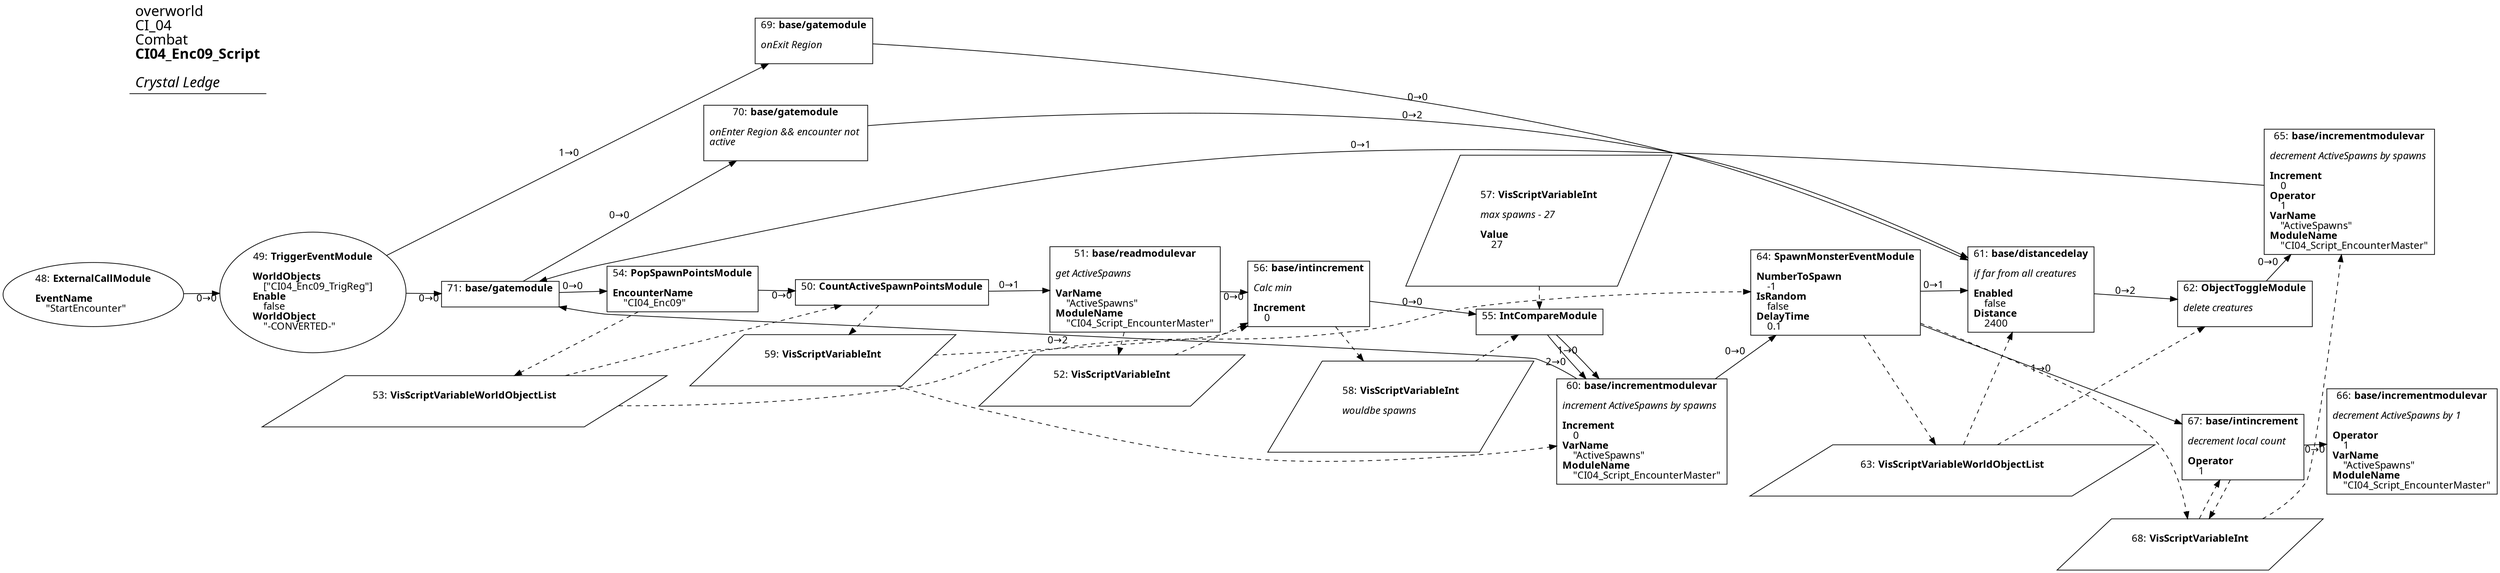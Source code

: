 digraph {
    layout = fdp;
    overlap = prism;
    sep = "+16";
    splines = spline;

    node [ shape = box ];

    graph [ fontname = "Segoe UI" ];
    node [ fontname = "Segoe UI" ];
    edge [ fontname = "Segoe UI" ];

    48 [ label = <48: <b>ExternalCallModule</b><br/><br/><b>EventName</b><br align="left"/>    &quot;StartEncounter&quot;<br align="left"/>> ];
    48 [ shape = oval ]
    48 [ pos = "-1.12,1.141!" ];
    48 -> 49 [ label = "0→0" ];

    49 [ label = <49: <b>TriggerEventModule</b><br/><br/><b>WorldObjects</b><br align="left"/>    [&quot;CI04_Enc09_TrigReg&quot;]<br align="left"/><b>Enable</b><br align="left"/>    false<br align="left"/><b>WorldObject</b><br align="left"/>    &quot;-CONVERTED-&quot;<br align="left"/>> ];
    49 [ shape = oval ]
    49 [ pos = "-0.90500003,1.141!" ];
    49 -> 71 [ label = "0→0" ];
    49 -> 69 [ label = "1→0" ];

    50 [ label = <50: <b>CountActiveSpawnPointsModule</b><br/><br/>> ];
    50 [ pos = "-0.231,1.144!" ];
    50 -> 51 [ label = "0→1" ];
    53 -> 50 [ style = dashed ];
    50 -> 59 [ style = dashed ];

    51 [ label = <51: <b>base/readmodulevar</b><br/><br/><i>get ActiveSpawns<br align="left"/></i><br align="left"/><b>VarName</b><br align="left"/>    &quot;ActiveSpawns&quot;<br align="left"/><b>ModuleName</b><br align="left"/>    &quot;CI04_Script_EncounterMaster&quot;<br align="left"/>> ];
    51 [ pos = "0.041,1.1450001!" ];
    51 -> 56 [ label = "0→0" ];
    51 -> 52 [ style = dashed ];

    52 [ label = <52: <b>VisScriptVariableInt</b><br/><br/>> ];
    52 [ shape = parallelogram ]
    52 [ pos = "0.042000003,1.013!" ];

    53 [ label = <53: <b>VisScriptVariableWorldObjectList</b><br/><br/>> ];
    53 [ shape = parallelogram ]
    53 [ pos = "-0.46100003,1.014!" ];

    54 [ label = <54: <b>PopSpawnPointsModule</b><br/><br/><b>EncounterName</b><br align="left"/>    &quot;CI04_Enc09&quot;<br align="left"/>> ];
    54 [ pos = "-0.462,1.143!" ];
    54 -> 50 [ label = "0→0" ];
    54 -> 53 [ style = dashed ];

    55 [ label = <55: <b>IntCompareModule</b><br/><br/>> ];
    55 [ pos = "0.49300003,1.1450001!" ];
    55 -> 60 [ label = "1→0" ];
    55 -> 60 [ label = "2→0" ];
    57 -> 55 [ style = dashed ];
    58 -> 55 [ style = dashed ];

    56 [ label = <56: <b>base/intincrement</b><br/><br/><i>Calc min<br align="left"/></i><br align="left"/><b>Increment</b><br align="left"/>    0<br align="left"/>> ];
    56 [ pos = "0.28500003,1.1450001!" ];
    56 -> 55 [ label = "0→0" ];
    56 -> 58 [ style = dashed ];
    59 -> 56 [ style = dashed ];
    52 -> 56 [ style = dashed ];

    57 [ label = <57: <b>VisScriptVariableInt</b><br/><br/><i>max spawns - 27<br align="left"/></i><br align="left"/><b>Value</b><br align="left"/>    27<br align="left"/>> ];
    57 [ shape = parallelogram ]
    57 [ pos = "0.48900002,1.202!" ];

    58 [ label = <58: <b>VisScriptVariableInt</b><br/><br/><i>wouldbe spawns<br align="left"/></i><br align="left"/>> ];
    58 [ shape = parallelogram ]
    58 [ pos = "0.289,0.9990001!" ];

    59 [ label = <59: <b>VisScriptVariableInt</b><br/><br/>> ];
    59 [ shape = parallelogram ]
    59 [ pos = "-0.22100002,1.0400001!" ];

    60 [ label = <60: <b>base/incrementmodulevar</b><br/><br/><i>increment ActiveSpawns by spawns<br align="left"/></i><br align="left"/><b>Increment</b><br align="left"/>    0<br align="left"/><b>VarName</b><br align="left"/>    &quot;ActiveSpawns&quot;<br align="left"/><b>ModuleName</b><br align="left"/>    &quot;CI04_Script_EncounterMaster&quot;<br align="left"/>> ];
    60 [ pos = "0.67700005,0.95300007!" ];
    60 -> 64 [ label = "0→0" ];
    60 -> 71 [ label = "0→2" ];
    59 -> 60 [ style = dashed ];

    61 [ label = <61: <b>base/distancedelay</b><br/><br/><i>if far from all creatures<br align="left"/></i><br align="left"/><b>Enabled</b><br align="left"/>    false<br align="left"/><b>Distance</b><br align="left"/>    2400<br align="left"/>> ];
    61 [ pos = "1.213,1.151!" ];
    61 -> 62 [ label = "0→2" ];
    63 -> 61 [ style = dashed ];

    62 [ label = <62: <b>ObjectToggleModule</b><br/><br/><i>delete creatures<br align="left"/></i><br align="left"/>> ];
    62 [ pos = "1.411,1.1420001!" ];
    62 -> 65 [ label = "0→0" ];
    63 -> 62 [ style = dashed ];

    63 [ label = <63: <b>VisScriptVariableWorldObjectList</b><br/><br/>> ];
    63 [ shape = parallelogram ]
    63 [ pos = "0.938,0.91600007!" ];

    64 [ label = <64: <b>SpawnMonsterEventModule</b><br/><br/><b>NumberToSpawn</b><br align="left"/>    -1<br align="left"/><b>IsRandom</b><br align="left"/>    false<br align="left"/><b>DelayTime</b><br align="left"/>    0.1<br align="left"/>> ];
    64 [ pos = "0.93600005,1.146!" ];
    64 -> 61 [ label = "0→1" ];
    64 -> 67 [ label = "1→0" ];
    64 -> 63 [ style = dashed ];
    64 -> 68 [ style = dashed ];
    53 -> 64 [ style = dashed ];

    65 [ label = <65: <b>base/incrementmodulevar</b><br/><br/><i>decrement ActiveSpawns by spawns<br align="left"/></i><br align="left"/><b>Increment</b><br align="left"/>    0<br align="left"/><b>Operator</b><br align="left"/>    1<br align="left"/><b>VarName</b><br align="left"/>    &quot;ActiveSpawns&quot;<br align="left"/><b>ModuleName</b><br align="left"/>    &quot;CI04_Script_EncounterMaster&quot;<br align="left"/>> ];
    65 [ pos = "1.6330001,1.327!" ];
    65 -> 71 [ label = "0→1" ];
    68 -> 65 [ style = dashed ];

    66 [ label = <66: <b>base/incrementmodulevar</b><br/><br/><i>decrement ActiveSpawns by 1<br align="left"/></i><br align="left"/><b>Operator</b><br align="left"/>    1<br align="left"/><b>VarName</b><br align="left"/>    &quot;ActiveSpawns&quot;<br align="left"/><b>ModuleName</b><br align="left"/>    &quot;CI04_Script_EncounterMaster&quot;<br align="left"/>> ];
    66 [ pos = "1.4430001,0.92!" ];

    67 [ label = <67: <b>base/intincrement</b><br/><br/><i>decrement local count<br align="left"/></i><br align="left"/><b>Operator</b><br align="left"/>    1<br align="left"/>> ];
    67 [ pos = "1.225,0.919!" ];
    67 -> 66 [ label = "0→0" ];
    68 -> 67 [ style = dashed ];
    67 -> 68 [ style = dashed ];

    68 [ label = <68: <b>VisScriptVariableInt</b><br/><br/>> ];
    68 [ shape = parallelogram ]
    68 [ pos = "1.148,0.771!" ];

    69 [ label = <69: <b>base/gatemodule</b><br/><br/><i>onExit Region<br align="left"/></i><br align="left"/>> ];
    69 [ pos = "-0.441,1.575!" ];
    69 -> 61 [ label = "0→0" ];

    70 [ label = <70: <b>base/gatemodule</b><br/><br/><i>onEnter Region &amp;&amp; encounter not <br align="left"/>active<br align="left"/></i><br align="left"/>> ];
    70 [ pos = "-0.44000003,1.414!" ];
    70 -> 61 [ label = "0→2" ];

    71 [ label = <71: <b>base/gatemodule</b><br/><br/>> ];
    71 [ pos = "-0.66400003,1.1420001!" ];
    71 -> 70 [ label = "0→0" ];
    71 -> 54 [ label = "0→0" ];

    title [ pos = "-1.121,1.5760001!" ];
    title [ shape = underline ];
    title [ label = <<font point-size="20">overworld<br align="left"/>CI_04<br align="left"/>Combat<br align="left"/><b>CI04_Enc09_Script</b><br align="left"/><br/><i>Crystal Ledge</i><br align="left"/></font>> ];
}

